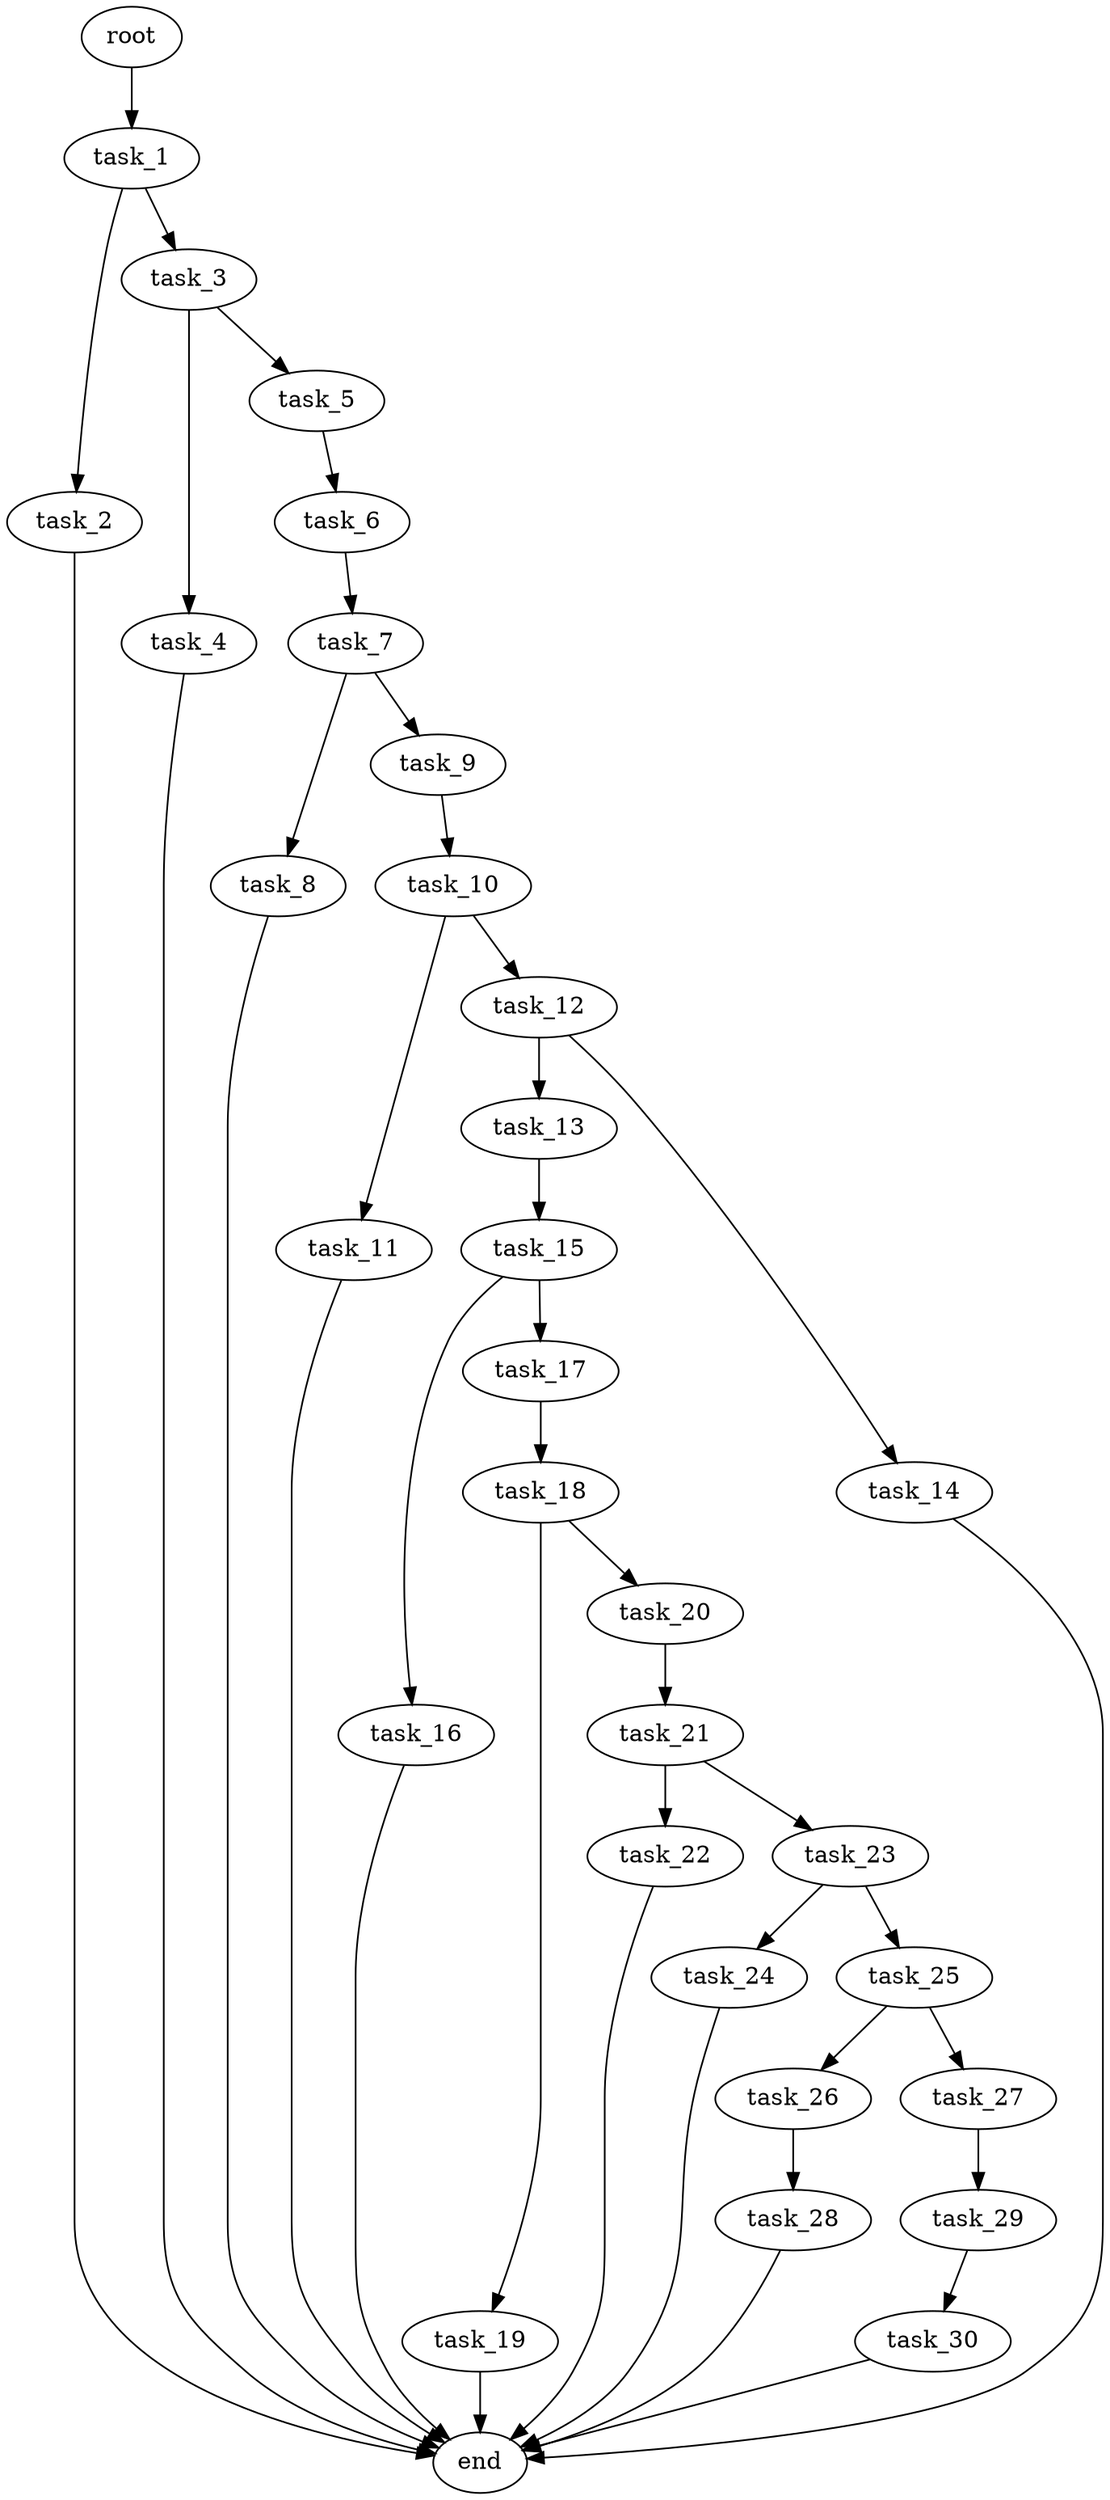 digraph G {
  root [size="0.000000e+00"];
  task_1 [size="9.391603e+10"];
  task_2 [size="5.875332e+10"];
  task_3 [size="5.025248e+10"];
  task_4 [size="6.848674e+10"];
  task_5 [size="2.755134e+10"];
  task_6 [size="7.542564e+08"];
  task_7 [size="1.427777e+10"];
  task_8 [size="6.406365e+09"];
  task_9 [size="3.992970e+10"];
  task_10 [size="8.075851e+10"];
  task_11 [size="5.259039e+10"];
  task_12 [size="9.103115e+10"];
  task_13 [size="8.792515e+10"];
  task_14 [size="4.602585e+10"];
  task_15 [size="5.761751e+10"];
  task_16 [size="7.373170e+10"];
  task_17 [size="2.879830e+10"];
  task_18 [size="8.810060e+10"];
  task_19 [size="4.563610e+10"];
  task_20 [size="7.003465e+10"];
  task_21 [size="7.116768e+10"];
  task_22 [size="2.975190e+10"];
  task_23 [size="6.130662e+10"];
  task_24 [size="8.100038e+10"];
  task_25 [size="1.752088e+10"];
  task_26 [size="2.492099e+10"];
  task_27 [size="8.999746e+10"];
  task_28 [size="7.332706e+10"];
  task_29 [size="4.578824e+10"];
  task_30 [size="9.108420e+10"];
  end [size="0.000000e+00"];

  root -> task_1 [size="1.000000e-12"];
  task_1 -> task_2 [size="5.875332e+08"];
  task_1 -> task_3 [size="5.025248e+08"];
  task_2 -> end [size="1.000000e-12"];
  task_3 -> task_4 [size="6.848674e+08"];
  task_3 -> task_5 [size="2.755134e+08"];
  task_4 -> end [size="1.000000e-12"];
  task_5 -> task_6 [size="7.542564e+06"];
  task_6 -> task_7 [size="1.427777e+08"];
  task_7 -> task_8 [size="6.406365e+07"];
  task_7 -> task_9 [size="3.992970e+08"];
  task_8 -> end [size="1.000000e-12"];
  task_9 -> task_10 [size="8.075851e+08"];
  task_10 -> task_11 [size="5.259039e+08"];
  task_10 -> task_12 [size="9.103115e+08"];
  task_11 -> end [size="1.000000e-12"];
  task_12 -> task_13 [size="8.792515e+08"];
  task_12 -> task_14 [size="4.602585e+08"];
  task_13 -> task_15 [size="5.761751e+08"];
  task_14 -> end [size="1.000000e-12"];
  task_15 -> task_16 [size="7.373170e+08"];
  task_15 -> task_17 [size="2.879830e+08"];
  task_16 -> end [size="1.000000e-12"];
  task_17 -> task_18 [size="8.810060e+08"];
  task_18 -> task_19 [size="4.563610e+08"];
  task_18 -> task_20 [size="7.003465e+08"];
  task_19 -> end [size="1.000000e-12"];
  task_20 -> task_21 [size="7.116768e+08"];
  task_21 -> task_22 [size="2.975190e+08"];
  task_21 -> task_23 [size="6.130662e+08"];
  task_22 -> end [size="1.000000e-12"];
  task_23 -> task_24 [size="8.100038e+08"];
  task_23 -> task_25 [size="1.752088e+08"];
  task_24 -> end [size="1.000000e-12"];
  task_25 -> task_26 [size="2.492099e+08"];
  task_25 -> task_27 [size="8.999746e+08"];
  task_26 -> task_28 [size="7.332706e+08"];
  task_27 -> task_29 [size="4.578824e+08"];
  task_28 -> end [size="1.000000e-12"];
  task_29 -> task_30 [size="9.108420e+08"];
  task_30 -> end [size="1.000000e-12"];
}
